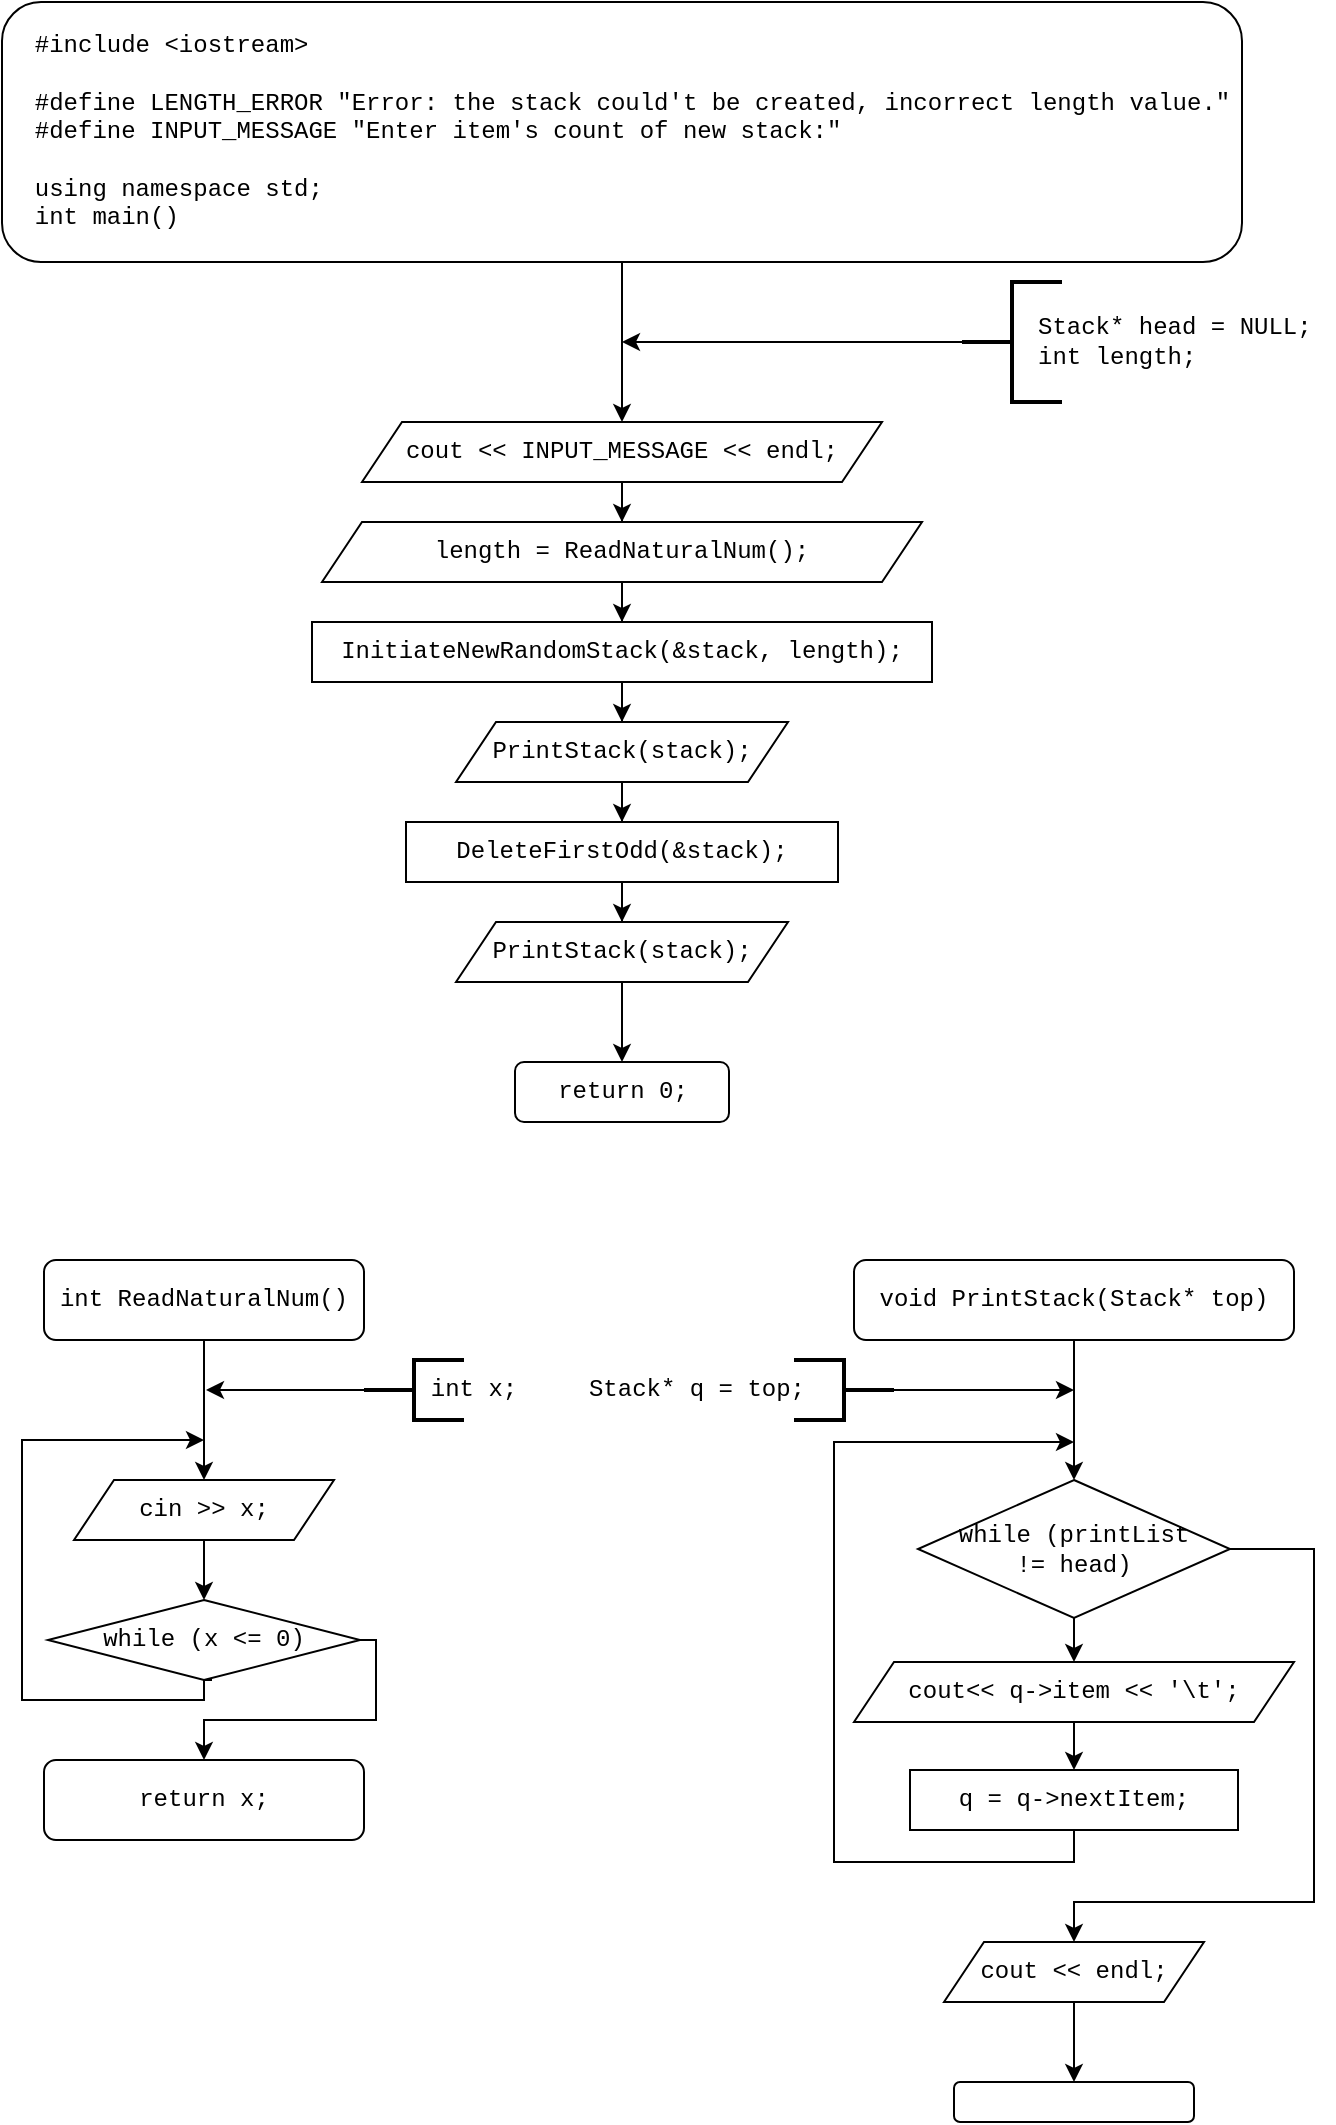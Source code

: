 <mxfile version="14.1.8" type="device"><diagram id="RalRlkX7wmNcZbMVvX0o" name="Страница 1"><mxGraphModel dx="1185" dy="693" grid="1" gridSize="10" guides="1" tooltips="1" connect="1" arrows="1" fold="1" page="1" pageScale="1" pageWidth="827" pageHeight="1169" math="0" shadow="0"><root><mxCell id="0"/><mxCell id="1" parent="0"/><mxCell id="DgfcYQNaVo4tldp_OjcC-1" style="edgeStyle=orthogonalEdgeStyle;rounded=0;orthogonalLoop=1;jettySize=auto;html=1;entryX=0.5;entryY=0;entryDx=0;entryDy=0;fontFamily=Courier New;" edge="1" parent="1" source="DgfcYQNaVo4tldp_OjcC-2" target="DgfcYQNaVo4tldp_OjcC-4"><mxGeometry relative="1" as="geometry"/></mxCell><mxCell id="DgfcYQNaVo4tldp_OjcC-2" value="&lt;div&gt;&amp;nbsp; #include &amp;lt;iostream&amp;gt;&lt;/div&gt;&lt;div&gt;&amp;nbsp;&amp;nbsp;&lt;/div&gt;&lt;div&gt;&amp;nbsp; #define LENGTH_ERROR &quot;Error: the stack could't be created, incorrect length value.&quot;&lt;/div&gt;&lt;div&gt;&amp;nbsp; #define INPUT_MESSAGE &quot;Enter item's count of new stack:&quot;&lt;/div&gt;&lt;div&gt;&amp;nbsp;&amp;nbsp;&lt;/div&gt;&lt;div&gt;&amp;nbsp; using namespace std;&lt;/div&gt;&lt;div&gt;&amp;nbsp; int main()&lt;/div&gt;" style="rounded=1;whiteSpace=wrap;html=1;fontFamily=Courier New;align=left;" vertex="1" parent="1"><mxGeometry x="104" y="30" width="620" height="130" as="geometry"/></mxCell><mxCell id="DgfcYQNaVo4tldp_OjcC-3" style="edgeStyle=orthogonalEdgeStyle;rounded=0;orthogonalLoop=1;jettySize=auto;html=1;entryX=0.5;entryY=0;entryDx=0;entryDy=0;fontFamily=Courier New;" edge="1" parent="1" source="DgfcYQNaVo4tldp_OjcC-4" target="DgfcYQNaVo4tldp_OjcC-6"><mxGeometry relative="1" as="geometry"/></mxCell><mxCell id="DgfcYQNaVo4tldp_OjcC-4" value="cout &amp;lt;&amp;lt; INPUT_MESSAGE &amp;lt;&amp;lt; endl;" style="shape=parallelogram;perimeter=parallelogramPerimeter;whiteSpace=wrap;html=1;fixedSize=1;fontFamily=Courier New;align=center;" vertex="1" parent="1"><mxGeometry x="284" y="240" width="260" height="30" as="geometry"/></mxCell><mxCell id="DgfcYQNaVo4tldp_OjcC-5" style="edgeStyle=orthogonalEdgeStyle;rounded=0;orthogonalLoop=1;jettySize=auto;html=1;entryX=0.5;entryY=0;entryDx=0;entryDy=0;fontFamily=Courier New;" edge="1" parent="1" source="DgfcYQNaVo4tldp_OjcC-6" target="DgfcYQNaVo4tldp_OjcC-8"><mxGeometry relative="1" as="geometry"/></mxCell><mxCell id="DgfcYQNaVo4tldp_OjcC-6" value="length = ReadNaturalNum();" style="shape=parallelogram;perimeter=parallelogramPerimeter;whiteSpace=wrap;html=1;fixedSize=1;fontFamily=Courier New;align=center;" vertex="1" parent="1"><mxGeometry x="264" y="290" width="300" height="30" as="geometry"/></mxCell><mxCell id="DgfcYQNaVo4tldp_OjcC-7" style="edgeStyle=orthogonalEdgeStyle;rounded=0;orthogonalLoop=1;jettySize=auto;html=1;entryX=0.5;entryY=0;entryDx=0;entryDy=0;fontFamily=Courier New;" edge="1" parent="1" source="DgfcYQNaVo4tldp_OjcC-8" target="DgfcYQNaVo4tldp_OjcC-10"><mxGeometry relative="1" as="geometry"/></mxCell><mxCell id="DgfcYQNaVo4tldp_OjcC-8" value="InitiateNewRandomStack(&amp;amp;stack, length);" style="rounded=0;whiteSpace=wrap;html=1;fontFamily=Courier New;align=center;" vertex="1" parent="1"><mxGeometry x="259" y="340" width="310" height="30" as="geometry"/></mxCell><mxCell id="DgfcYQNaVo4tldp_OjcC-9" style="edgeStyle=orthogonalEdgeStyle;rounded=0;orthogonalLoop=1;jettySize=auto;html=1;fontFamily=Courier New;entryX=0.5;entryY=0;entryDx=0;entryDy=0;" edge="1" parent="1" source="DgfcYQNaVo4tldp_OjcC-10" target="DgfcYQNaVo4tldp_OjcC-14"><mxGeometry relative="1" as="geometry"><mxPoint x="414" y="440" as="targetPoint"/></mxGeometry></mxCell><mxCell id="DgfcYQNaVo4tldp_OjcC-10" value="PrintStack(stack);" style="shape=parallelogram;perimeter=parallelogramPerimeter;whiteSpace=wrap;html=1;fixedSize=1;fontFamily=Courier New;align=center;" vertex="1" parent="1"><mxGeometry x="331" y="390" width="166" height="30" as="geometry"/></mxCell><mxCell id="DgfcYQNaVo4tldp_OjcC-11" style="edgeStyle=orthogonalEdgeStyle;rounded=0;orthogonalLoop=1;jettySize=auto;html=1;fontFamily=Courier New;" edge="1" parent="1" source="DgfcYQNaVo4tldp_OjcC-12"><mxGeometry relative="1" as="geometry"><mxPoint x="414" y="200" as="targetPoint"/></mxGeometry></mxCell><mxCell id="DgfcYQNaVo4tldp_OjcC-12" value="" style="strokeWidth=2;html=1;shape=mxgraph.flowchart.annotation_2;align=left;labelPosition=right;pointerEvents=1;fontFamily=Courier New;" vertex="1" parent="1"><mxGeometry x="584" y="170" width="50" height="60" as="geometry"/></mxCell><mxCell id="DgfcYQNaVo4tldp_OjcC-13" style="edgeStyle=orthogonalEdgeStyle;rounded=0;orthogonalLoop=1;jettySize=auto;html=1;fontFamily=Courier New;" edge="1" parent="1" source="DgfcYQNaVo4tldp_OjcC-14" target="DgfcYQNaVo4tldp_OjcC-15"><mxGeometry relative="1" as="geometry"/></mxCell><mxCell id="DgfcYQNaVo4tldp_OjcC-14" value="DeleteFirstOdd(&amp;amp;stack);" style="rounded=0;whiteSpace=wrap;html=1;fontFamily=Courier New;align=center;" vertex="1" parent="1"><mxGeometry x="306" y="440" width="216" height="30" as="geometry"/></mxCell><mxCell id="DgfcYQNaVo4tldp_OjcC-49" style="edgeStyle=orthogonalEdgeStyle;rounded=0;orthogonalLoop=1;jettySize=auto;html=1;entryX=0.5;entryY=0;entryDx=0;entryDy=0;" edge="1" parent="1" source="DgfcYQNaVo4tldp_OjcC-15" target="DgfcYQNaVo4tldp_OjcC-17"><mxGeometry relative="1" as="geometry"/></mxCell><mxCell id="DgfcYQNaVo4tldp_OjcC-15" value="PrintStack(stack);" style="shape=parallelogram;perimeter=parallelogramPerimeter;whiteSpace=wrap;html=1;fixedSize=1;fontFamily=Courier New;align=center;" vertex="1" parent="1"><mxGeometry x="331" y="490" width="166" height="30" as="geometry"/></mxCell><mxCell id="DgfcYQNaVo4tldp_OjcC-17" value="return 0;" style="rounded=1;whiteSpace=wrap;html=1;fontFamily=Courier New;align=center;" vertex="1" parent="1"><mxGeometry x="360.5" y="560" width="107" height="30" as="geometry"/></mxCell><mxCell id="DgfcYQNaVo4tldp_OjcC-22" value="Stack* head = NULL;&lt;br&gt;int length;" style="text;html=1;strokeColor=none;fillColor=none;align=left;verticalAlign=middle;whiteSpace=wrap;rounded=0;fontFamily=Courier New;" vertex="1" parent="1"><mxGeometry x="620" y="170" width="150" height="60" as="geometry"/></mxCell><mxCell id="DgfcYQNaVo4tldp_OjcC-23" style="edgeStyle=orthogonalEdgeStyle;rounded=0;orthogonalLoop=1;jettySize=auto;html=1;fontFamily=Courier New;entryX=0.5;entryY=0;entryDx=0;entryDy=0;" edge="1" parent="1" source="DgfcYQNaVo4tldp_OjcC-24" target="DgfcYQNaVo4tldp_OjcC-29"><mxGeometry relative="1" as="geometry"><mxPoint x="205" y="769" as="targetPoint"/></mxGeometry></mxCell><mxCell id="DgfcYQNaVo4tldp_OjcC-24" value="int ReadNaturalNum()" style="rounded=1;whiteSpace=wrap;html=1;fontFamily=Courier New;" vertex="1" parent="1"><mxGeometry x="125" y="659" width="160" height="40" as="geometry"/></mxCell><mxCell id="DgfcYQNaVo4tldp_OjcC-25" style="edgeStyle=orthogonalEdgeStyle;rounded=0;orthogonalLoop=1;jettySize=auto;html=1;fontFamily=Courier New;exitX=0;exitY=0.5;exitDx=0;exitDy=0;exitPerimeter=0;" edge="1" parent="1" source="DgfcYQNaVo4tldp_OjcC-26"><mxGeometry relative="1" as="geometry"><mxPoint x="206" y="724" as="targetPoint"/><mxPoint x="280" y="724" as="sourcePoint"/></mxGeometry></mxCell><mxCell id="DgfcYQNaVo4tldp_OjcC-26" value="" style="strokeWidth=2;html=1;shape=mxgraph.flowchart.annotation_2;align=left;labelPosition=right;pointerEvents=1;fontFamily=Courier New;" vertex="1" parent="1"><mxGeometry x="285" y="709" width="50" height="30" as="geometry"/></mxCell><mxCell id="DgfcYQNaVo4tldp_OjcC-27" value="int x;" style="text;html=1;strokeColor=none;fillColor=none;align=center;verticalAlign=middle;whiteSpace=wrap;rounded=0;fontFamily=Courier New;" vertex="1" parent="1"><mxGeometry x="309.5" y="714" width="60" height="20" as="geometry"/></mxCell><mxCell id="DgfcYQNaVo4tldp_OjcC-28" style="edgeStyle=orthogonalEdgeStyle;rounded=0;orthogonalLoop=1;jettySize=auto;html=1;entryX=0.5;entryY=0;entryDx=0;entryDy=0;fontFamily=Courier New;" edge="1" parent="1" source="DgfcYQNaVo4tldp_OjcC-29" target="DgfcYQNaVo4tldp_OjcC-32"><mxGeometry relative="1" as="geometry"/></mxCell><mxCell id="DgfcYQNaVo4tldp_OjcC-29" value="cin &amp;gt;&amp;gt; x;" style="shape=parallelogram;perimeter=parallelogramPerimeter;whiteSpace=wrap;html=1;fixedSize=1;fontFamily=Courier New;" vertex="1" parent="1"><mxGeometry x="140" y="769" width="130" height="30" as="geometry"/></mxCell><mxCell id="DgfcYQNaVo4tldp_OjcC-30" style="edgeStyle=orthogonalEdgeStyle;rounded=0;orthogonalLoop=1;jettySize=auto;html=1;fontFamily=Courier New;" edge="1" parent="1"><mxGeometry relative="1" as="geometry"><mxPoint x="205" y="749" as="targetPoint"/><mxPoint x="209" y="869" as="sourcePoint"/><Array as="points"><mxPoint x="205" y="869"/><mxPoint x="205" y="879"/><mxPoint x="114" y="879"/><mxPoint x="114" y="749"/></Array></mxGeometry></mxCell><mxCell id="DgfcYQNaVo4tldp_OjcC-31" style="edgeStyle=orthogonalEdgeStyle;rounded=0;orthogonalLoop=1;jettySize=auto;html=1;fontFamily=Courier New;" edge="1" parent="1" source="DgfcYQNaVo4tldp_OjcC-32"><mxGeometry relative="1" as="geometry"><mxPoint x="205" y="909" as="targetPoint"/><Array as="points"><mxPoint x="291" y="849"/><mxPoint x="291" y="889"/><mxPoint x="205" y="889"/></Array></mxGeometry></mxCell><mxCell id="DgfcYQNaVo4tldp_OjcC-32" value="while (x &amp;lt;= 0)" style="rhombus;whiteSpace=wrap;html=1;fontFamily=Courier New;" vertex="1" parent="1"><mxGeometry x="127" y="829" width="156" height="40" as="geometry"/></mxCell><mxCell id="DgfcYQNaVo4tldp_OjcC-33" value="return x;" style="rounded=1;whiteSpace=wrap;html=1;fontFamily=Courier New;" vertex="1" parent="1"><mxGeometry x="125" y="909" width="160" height="40" as="geometry"/></mxCell><mxCell id="DgfcYQNaVo4tldp_OjcC-34" style="edgeStyle=orthogonalEdgeStyle;rounded=0;orthogonalLoop=1;jettySize=auto;html=1;fontFamily=Courier New;entryX=0.5;entryY=0;entryDx=0;entryDy=0;" edge="1" parent="1" source="DgfcYQNaVo4tldp_OjcC-35"><mxGeometry relative="1" as="geometry"><mxPoint x="640" y="769" as="targetPoint"/></mxGeometry></mxCell><mxCell id="DgfcYQNaVo4tldp_OjcC-35" value="void PrintStack(Stack* top)" style="rounded=1;whiteSpace=wrap;html=1;fontFamily=Courier New;" vertex="1" parent="1"><mxGeometry x="530" y="659" width="220" height="40" as="geometry"/></mxCell><mxCell id="DgfcYQNaVo4tldp_OjcC-36" style="edgeStyle=orthogonalEdgeStyle;rounded=0;orthogonalLoop=1;jettySize=auto;html=1;fontFamily=Courier New;" edge="1" parent="1" source="DgfcYQNaVo4tldp_OjcC-37"><mxGeometry relative="1" as="geometry"><mxPoint x="640" y="724" as="targetPoint"/></mxGeometry></mxCell><mxCell id="DgfcYQNaVo4tldp_OjcC-37" value="" style="strokeWidth=2;html=1;shape=mxgraph.flowchart.annotation_2;align=left;labelPosition=right;pointerEvents=1;fontFamily=Courier New;rotation=-180;" vertex="1" parent="1"><mxGeometry x="500" y="709" width="50" height="30" as="geometry"/></mxCell><mxCell id="DgfcYQNaVo4tldp_OjcC-38" value="Stack* q = top;" style="text;html=1;strokeColor=none;fillColor=none;align=center;verticalAlign=middle;whiteSpace=wrap;rounded=0;fontFamily=Courier New;" vertex="1" parent="1"><mxGeometry x="369.5" y="714" width="162.5" height="20" as="geometry"/></mxCell><mxCell id="DgfcYQNaVo4tldp_OjcC-46" style="edgeStyle=orthogonalEdgeStyle;rounded=0;orthogonalLoop=1;jettySize=auto;html=1;entryX=0.5;entryY=0;entryDx=0;entryDy=0;fontFamily=Courier New;" edge="1" parent="1" source="DgfcYQNaVo4tldp_OjcC-47" target="DgfcYQNaVo4tldp_OjcC-48"><mxGeometry relative="1" as="geometry"/></mxCell><mxCell id="DgfcYQNaVo4tldp_OjcC-47" value="cout &amp;lt;&amp;lt; endl;" style="shape=parallelogram;perimeter=parallelogramPerimeter;whiteSpace=wrap;html=1;fixedSize=1;fontFamily=Courier New;" vertex="1" parent="1"><mxGeometry x="575" y="1000" width="130" height="30" as="geometry"/></mxCell><mxCell id="DgfcYQNaVo4tldp_OjcC-48" value="" style="rounded=1;whiteSpace=wrap;html=1;fontFamily=Courier New;align=left;" vertex="1" parent="1"><mxGeometry x="580" y="1070" width="120" height="20" as="geometry"/></mxCell><mxCell id="DgfcYQNaVo4tldp_OjcC-52" style="edgeStyle=orthogonalEdgeStyle;rounded=0;orthogonalLoop=1;jettySize=auto;html=1;entryX=0.5;entryY=0;entryDx=0;entryDy=0;" edge="1" parent="1" source="DgfcYQNaVo4tldp_OjcC-50" target="DgfcYQNaVo4tldp_OjcC-51"><mxGeometry relative="1" as="geometry"/></mxCell><mxCell id="DgfcYQNaVo4tldp_OjcC-56" style="edgeStyle=orthogonalEdgeStyle;rounded=0;orthogonalLoop=1;jettySize=auto;html=1;entryX=0.5;entryY=0;entryDx=0;entryDy=0;" edge="1" parent="1" source="DgfcYQNaVo4tldp_OjcC-50" target="DgfcYQNaVo4tldp_OjcC-47"><mxGeometry relative="1" as="geometry"><mxPoint x="760" y="980" as="targetPoint"/><Array as="points"><mxPoint x="760" y="804"/><mxPoint x="760" y="980"/><mxPoint x="640" y="980"/></Array></mxGeometry></mxCell><mxCell id="DgfcYQNaVo4tldp_OjcC-50" value="while (printList&lt;br&gt;!= head)" style="rhombus;whiteSpace=wrap;html=1;fontFamily=Courier New;" vertex="1" parent="1"><mxGeometry x="562" y="769" width="156" height="69" as="geometry"/></mxCell><mxCell id="DgfcYQNaVo4tldp_OjcC-54" style="edgeStyle=orthogonalEdgeStyle;rounded=0;orthogonalLoop=1;jettySize=auto;html=1;entryX=0.5;entryY=0;entryDx=0;entryDy=0;" edge="1" parent="1" source="DgfcYQNaVo4tldp_OjcC-51" target="DgfcYQNaVo4tldp_OjcC-53"><mxGeometry relative="1" as="geometry"/></mxCell><mxCell id="DgfcYQNaVo4tldp_OjcC-51" value="cout&amp;lt;&amp;lt; q-&amp;gt;item &amp;lt;&amp;lt; '\t';" style="shape=parallelogram;perimeter=parallelogramPerimeter;whiteSpace=wrap;html=1;fixedSize=1;fontFamily=Courier New;" vertex="1" parent="1"><mxGeometry x="530" y="860" width="220" height="30" as="geometry"/></mxCell><mxCell id="DgfcYQNaVo4tldp_OjcC-55" style="edgeStyle=orthogonalEdgeStyle;rounded=0;orthogonalLoop=1;jettySize=auto;html=1;" edge="1" parent="1" source="DgfcYQNaVo4tldp_OjcC-53"><mxGeometry relative="1" as="geometry"><mxPoint x="640" y="750" as="targetPoint"/><Array as="points"><mxPoint x="640" y="960"/><mxPoint x="520" y="960"/><mxPoint x="520" y="750"/></Array></mxGeometry></mxCell><mxCell id="DgfcYQNaVo4tldp_OjcC-53" value="q = q-&amp;gt;nextItem;" style="rounded=0;whiteSpace=wrap;html=1;fontFamily=Courier New;align=center;" vertex="1" parent="1"><mxGeometry x="558" y="914" width="164" height="30" as="geometry"/></mxCell></root></mxGraphModel></diagram></mxfile>